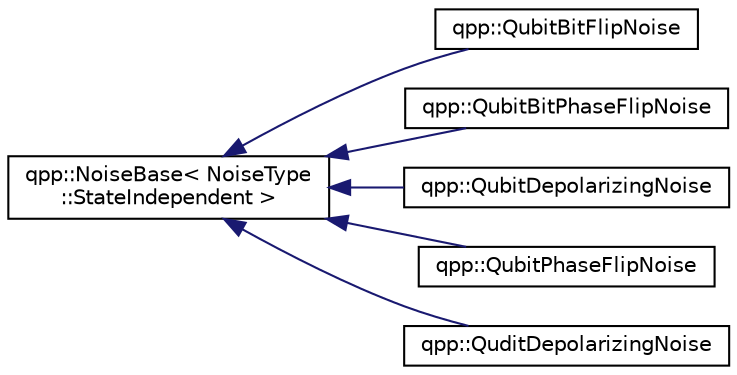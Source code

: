 digraph "Graphical Class Hierarchy"
{
  edge [fontname="Helvetica",fontsize="10",labelfontname="Helvetica",labelfontsize="10"];
  node [fontname="Helvetica",fontsize="10",shape=record];
  rankdir="LR";
  Node0 [label="qpp::NoiseBase\< NoiseType\l::StateIndependent \>",height=0.2,width=0.4,color="black", fillcolor="white", style="filled",URL="$classqpp_1_1_noise_base.html"];
  Node0 -> Node1 [dir="back",color="midnightblue",fontsize="10",style="solid",fontname="Helvetica"];
  Node1 [label="qpp::QubitBitFlipNoise",height=0.2,width=0.4,color="black", fillcolor="white", style="filled",URL="$classqpp_1_1_qubit_bit_flip_noise.html",tooltip="Qubit bit flip noise. "];
  Node0 -> Node2 [dir="back",color="midnightblue",fontsize="10",style="solid",fontname="Helvetica"];
  Node2 [label="qpp::QubitBitPhaseFlipNoise",height=0.2,width=0.4,color="black", fillcolor="white", style="filled",URL="$classqpp_1_1_qubit_bit_phase_flip_noise.html",tooltip="Qubit bit-phase flip (dephasing) noise. "];
  Node0 -> Node3 [dir="back",color="midnightblue",fontsize="10",style="solid",fontname="Helvetica"];
  Node3 [label="qpp::QubitDepolarizingNoise",height=0.2,width=0.4,color="black", fillcolor="white", style="filled",URL="$classqpp_1_1_qubit_depolarizing_noise.html",tooltip="Qubit depolarizing noise. "];
  Node0 -> Node4 [dir="back",color="midnightblue",fontsize="10",style="solid",fontname="Helvetica"];
  Node4 [label="qpp::QubitPhaseFlipNoise",height=0.2,width=0.4,color="black", fillcolor="white", style="filled",URL="$classqpp_1_1_qubit_phase_flip_noise.html",tooltip="Qubit phase flip (dephasing) noise. "];
  Node0 -> Node5 [dir="back",color="midnightblue",fontsize="10",style="solid",fontname="Helvetica"];
  Node5 [label="qpp::QuditDepolarizingNoise",height=0.2,width=0.4,color="black", fillcolor="white", style="filled",URL="$classqpp_1_1_qudit_depolarizing_noise.html",tooltip="Qudit depolarizing noise. "];
}
